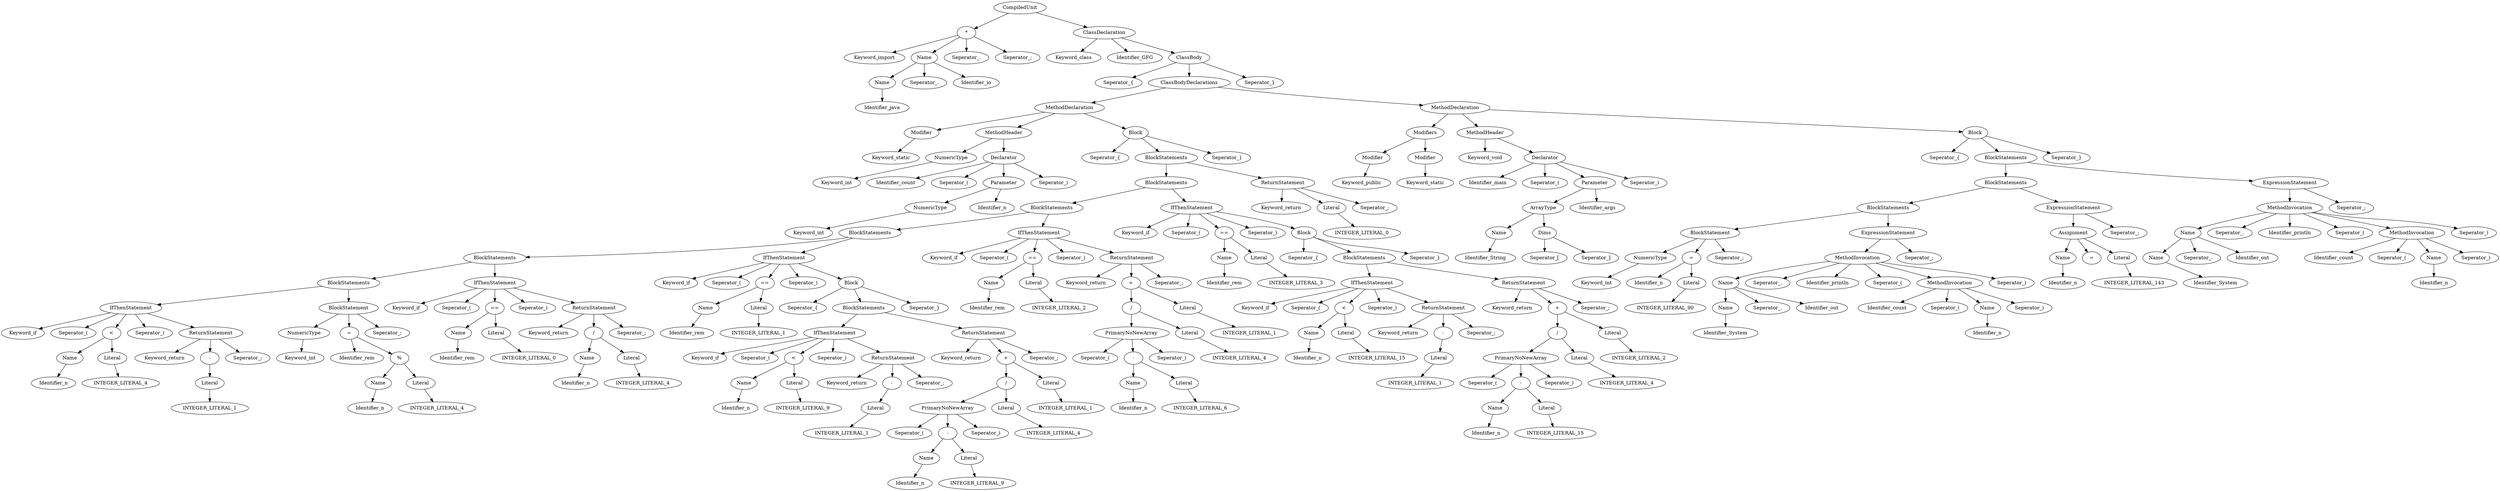 digraph G{
node[ordering=out]
n1a[label="Identifier_java"]
n1[label="Name"]
n1->n1a
n2b[label="Seperator_."]
n2c[label="Identifier_io"]
n2[label="Name"]
n2->n1
n2->n2b
n2->n2c
n3a[label="Keyword_import"]
n3c[label="Seperator_."]
n3e[label="Seperator_;"]
n3[label="*"]
n3->n3a
n3->n2
n3->n3c
n3->n3e
n4a[label="Keyword_static"]
n4[label="Modifier"]
n4->n4a
n5a[label="Keyword_int"]
n5[label="NumericType"]
n5->n5a
n6a[label="Keyword_int"]
n6[label="NumericType"]
n6->n6a
n7b[label="Identifier_n"]
n7[label="Parameter"]
n7->n6
n7->n7b
n8a[label="Identifier_count"]
n8b[label="Seperator_("]
n8d[label="Seperator_)"]
n8[label="Declarator"]
n8->n8a
n8->n8b
n8->n7
n8->n8d
n9[label="MethodHeader"]
n9->n5
n9->n8
n10a[label="Identifier_n"]
n10[label="Name"]
n10->n10a
n11a[label="INTEGER_LITERAL_4"]
n11[label="Literal"]
n11->n11a
n12[label="<"]
n12->n10
n12->n11
n13a[label="INTEGER_LITERAL_1"]
n13[label="Literal"]
n13->n13a
n14[label="-"]
n14->n13
n15a[label="Keyword_return"]
n15c[label="Seperator_;"]
n15[label="ReturnStatement"]
n15->n15a
n15->n14
n15->n15c
n16a[label="Keyword_if"]
n16b[label="Seperator_("]
n16d[label="Seperator_)"]
n16[label="IfThenStatement"]
n16->n16a
n16->n16b
n16->n12
n16->n16d
n16->n15
n17a[label="Keyword_int"]
n17[label="NumericType"]
n17->n17a
n18a[label="Identifier_n"]
n18[label="Name"]
n18->n18a
n19a[label="INTEGER_LITERAL_4"]
n19[label="Literal"]
n19->n19a
n20[label="%"]
n20->n18
n20->n19
n21a[label="Identifier_rem"]
n21[label="="]
n21->n21a
n21->n20
n22c[label="Seperator_;"]
n22[label="BlockStatement"]
n22->n17
n22->n21
n22->n22c
n23[label="BlockStatements"]
n23->n16
n23->n22
n24a[label="Identifier_rem"]
n24[label="Name"]
n24->n24a
n25a[label="INTEGER_LITERAL_0"]
n25[label="Literal"]
n25->n25a
n26[label="=="]
n26->n24
n26->n25
n27a[label="Identifier_n"]
n27[label="Name"]
n27->n27a
n28a[label="INTEGER_LITERAL_4"]
n28[label="Literal"]
n28->n28a
n29[label="/"]
n29->n27
n29->n28
n30a[label="Keyword_return"]
n30c[label="Seperator_;"]
n30[label="ReturnStatement"]
n30->n30a
n30->n29
n30->n30c
n31a[label="Keyword_if"]
n31b[label="Seperator_("]
n31d[label="Seperator_)"]
n31[label="IfThenStatement"]
n31->n31a
n31->n31b
n31->n26
n31->n31d
n31->n30
n32[label="BlockStatements"]
n32->n23
n32->n31
n33a[label="Identifier_rem"]
n33[label="Name"]
n33->n33a
n34a[label="INTEGER_LITERAL_1"]
n34[label="Literal"]
n34->n34a
n35[label="=="]
n35->n33
n35->n34
n36a[label="Identifier_n"]
n36[label="Name"]
n36->n36a
n37a[label="INTEGER_LITERAL_9"]
n37[label="Literal"]
n37->n37a
n38[label="<"]
n38->n36
n38->n37
n39a[label="INTEGER_LITERAL_1"]
n39[label="Literal"]
n39->n39a
n40[label="-"]
n40->n39
n41a[label="Keyword_return"]
n41c[label="Seperator_;"]
n41[label="ReturnStatement"]
n41->n41a
n41->n40
n41->n41c
n42a[label="Keyword_if"]
n42b[label="Seperator_("]
n42d[label="Seperator_)"]
n42[label="IfThenStatement"]
n42->n42a
n42->n42b
n42->n38
n42->n42d
n42->n41
n43a[label="Identifier_n"]
n43[label="Name"]
n43->n43a
n44a[label="INTEGER_LITERAL_9"]
n44[label="Literal"]
n44->n44a
n45[label="-"]
n45->n43
n45->n44
n46a[label="Seperator_("]
n46c[label="Seperator_)"]
n46[label="PrimaryNoNewArray"]
n46->n46a
n46->n45
n46->n46c
n47a[label="INTEGER_LITERAL_4"]
n47[label="Literal"]
n47->n47a
n48[label="/"]
n48->n46
n48->n47
n49a[label="INTEGER_LITERAL_1"]
n49[label="Literal"]
n49->n49a
n50[label="+"]
n50->n48
n50->n49
n51a[label="Keyword_return"]
n51c[label="Seperator_;"]
n51[label="ReturnStatement"]
n51->n51a
n51->n50
n51->n51c
n52[label="BlockStatements"]
n52->n42
n52->n51
n53a[label="Seperator_{"]
n53c[label="Seperator_}"]
n53[label="Block"]
n53->n53a
n53->n52
n53->n53c
n54a[label="Keyword_if"]
n54b[label="Seperator_("]
n54d[label="Seperator_)"]
n54[label="IfThenStatement"]
n54->n54a
n54->n54b
n54->n35
n54->n54d
n54->n53
n55[label="BlockStatements"]
n55->n32
n55->n54
n56a[label="Identifier_rem"]
n56[label="Name"]
n56->n56a
n57a[label="INTEGER_LITERAL_2"]
n57[label="Literal"]
n57->n57a
n58[label="=="]
n58->n56
n58->n57
n59a[label="Identifier_n"]
n59[label="Name"]
n59->n59a
n60a[label="INTEGER_LITERAL_6"]
n60[label="Literal"]
n60->n60a
n61[label="-"]
n61->n59
n61->n60
n62a[label="Seperator_("]
n62c[label="Seperator_)"]
n62[label="PrimaryNoNewArray"]
n62->n62a
n62->n61
n62->n62c
n63a[label="INTEGER_LITERAL_4"]
n63[label="Literal"]
n63->n63a
n64[label="/"]
n64->n62
n64->n63
n65a[label="INTEGER_LITERAL_1"]
n65[label="Literal"]
n65->n65a
n66[label="+"]
n66->n64
n66->n65
n67a[label="Keyword_return"]
n67c[label="Seperator_;"]
n67[label="ReturnStatement"]
n67->n67a
n67->n66
n67->n67c
n68a[label="Keyword_if"]
n68b[label="Seperator_("]
n68d[label="Seperator_)"]
n68[label="IfThenStatement"]
n68->n68a
n68->n68b
n68->n58
n68->n68d
n68->n67
n69[label="BlockStatements"]
n69->n55
n69->n68
n70a[label="Identifier_rem"]
n70[label="Name"]
n70->n70a
n71a[label="INTEGER_LITERAL_3"]
n71[label="Literal"]
n71->n71a
n72[label="=="]
n72->n70
n72->n71
n73a[label="Identifier_n"]
n73[label="Name"]
n73->n73a
n74a[label="INTEGER_LITERAL_15"]
n74[label="Literal"]
n74->n74a
n75[label="<"]
n75->n73
n75->n74
n76a[label="INTEGER_LITERAL_1"]
n76[label="Literal"]
n76->n76a
n77[label="-"]
n77->n76
n78a[label="Keyword_return"]
n78c[label="Seperator_;"]
n78[label="ReturnStatement"]
n78->n78a
n78->n77
n78->n78c
n79a[label="Keyword_if"]
n79b[label="Seperator_("]
n79d[label="Seperator_)"]
n79[label="IfThenStatement"]
n79->n79a
n79->n79b
n79->n75
n79->n79d
n79->n78
n80a[label="Identifier_n"]
n80[label="Name"]
n80->n80a
n81a[label="INTEGER_LITERAL_15"]
n81[label="Literal"]
n81->n81a
n82[label="-"]
n82->n80
n82->n81
n83a[label="Seperator_("]
n83c[label="Seperator_)"]
n83[label="PrimaryNoNewArray"]
n83->n83a
n83->n82
n83->n83c
n84a[label="INTEGER_LITERAL_4"]
n84[label="Literal"]
n84->n84a
n85[label="/"]
n85->n83
n85->n84
n86a[label="INTEGER_LITERAL_2"]
n86[label="Literal"]
n86->n86a
n87[label="+"]
n87->n85
n87->n86
n88a[label="Keyword_return"]
n88c[label="Seperator_;"]
n88[label="ReturnStatement"]
n88->n88a
n88->n87
n88->n88c
n89[label="BlockStatements"]
n89->n79
n89->n88
n90a[label="Seperator_{"]
n90c[label="Seperator_}"]
n90[label="Block"]
n90->n90a
n90->n89
n90->n90c
n91a[label="Keyword_if"]
n91b[label="Seperator_("]
n91d[label="Seperator_)"]
n91[label="IfThenStatement"]
n91->n91a
n91->n91b
n91->n72
n91->n91d
n91->n90
n92[label="BlockStatements"]
n92->n69
n92->n91
n93a[label="INTEGER_LITERAL_0"]
n93[label="Literal"]
n93->n93a
n94a[label="Keyword_return"]
n94c[label="Seperator_;"]
n94[label="ReturnStatement"]
n94->n94a
n94->n93
n94->n94c
n95[label="BlockStatements"]
n95->n92
n95->n94
n96a[label="Seperator_{"]
n96c[label="Seperator_}"]
n96[label="Block"]
n96->n96a
n96->n95
n96->n96c
n97[label="MethodDeclaration"]
n97->n4
n97->n9
n97->n96
n98a[label="Keyword_public"]
n98[label="Modifier"]
n98->n98a
n99a[label="Keyword_static"]
n99[label="Modifier"]
n99->n99a
n100[label="Modifiers"]
n100->n98
n100->n99
n101a[label="Identifier_String"]
n101[label="Name"]
n101->n101a
n102a[label="Seperator_["]
n102b[label="Seperator_]"]
n102[label="Dims"]
n102->n102a
n102->n102b
n103[label="ArrayType"]
n103->n101
n103->n102
n104b[label="Identifier_args"]
n104[label="Parameter"]
n104->n103
n104->n104b
n105a[label="Identifier_main"]
n105b[label="Seperator_("]
n105d[label="Seperator_)"]
n105[label="Declarator"]
n105->n105a
n105->n105b
n105->n104
n105->n105d
n106a[label="Keyword_void"]
n106[label="MethodHeader"]
n106->n106a
n106->n105
n107a[label="Keyword_int"]
n107[label="NumericType"]
n107->n107a
n108a[label="INTEGER_LITERAL_90"]
n108[label="Literal"]
n108->n108a
n109a[label="Identifier_n"]
n109[label="="]
n109->n109a
n109->n108
n110c[label="Seperator_;"]
n110[label="BlockStatement"]
n110->n107
n110->n109
n110->n110c
n111a[label="Identifier_System"]
n111[label="Name"]
n111->n111a
n112b[label="Seperator_."]
n112c[label="Identifier_out"]
n112[label="Name"]
n112->n111
n112->n112b
n112->n112c
n113a[label="Identifier_n"]
n113[label="Name"]
n113->n113a
n114a[label="Identifier_count"]
n114b[label="Seperator_("]
n114d[label="Seperator_)"]
n114[label="MethodInvocation"]
n114->n114a
n114->n114b
n114->n113
n114->n114d
n115b[label="Seperator_."]
n115c[label="Identifier_println"]
n115d[label="Seperator_("]
n115f[label="Seperator_)"]
n115[label="MethodInvocation"]
n115->n112
n115->n115b
n115->n115c
n115->n115d
n115->n114
n115->n115f
n116b[label="Seperator_;"]
n116[label="ExpressionStatement"]
n116->n115
n116->n116b
n117[label="BlockStatements"]
n117->n110
n117->n116
n118a[label="Identifier_n"]
n118[label="Name"]
n118->n118a
n119[label="="]
n120a[label="INTEGER_LITERAL_143"]
n120[label="Literal"]
n120->n120a
n121[label="Assignment"]
n121->n118
n121->n119
n121->n120
n122b[label="Seperator_;"]
n122[label="ExpressionStatement"]
n122->n121
n122->n122b
n123[label="BlockStatements"]
n123->n117
n123->n122
n124a[label="Identifier_System"]
n124[label="Name"]
n124->n124a
n125b[label="Seperator_."]
n125c[label="Identifier_out"]
n125[label="Name"]
n125->n124
n125->n125b
n125->n125c
n126a[label="Identifier_n"]
n126[label="Name"]
n126->n126a
n127a[label="Identifier_count"]
n127b[label="Seperator_("]
n127d[label="Seperator_)"]
n127[label="MethodInvocation"]
n127->n127a
n127->n127b
n127->n126
n127->n127d
n128b[label="Seperator_."]
n128c[label="Identifier_println"]
n128d[label="Seperator_("]
n128f[label="Seperator_)"]
n128[label="MethodInvocation"]
n128->n125
n128->n128b
n128->n128c
n128->n128d
n128->n127
n128->n128f
n129b[label="Seperator_;"]
n129[label="ExpressionStatement"]
n129->n128
n129->n129b
n130[label="BlockStatements"]
n130->n123
n130->n129
n131a[label="Seperator_{"]
n131c[label="Seperator_}"]
n131[label="Block"]
n131->n131a
n131->n130
n131->n131c
n132[label="MethodDeclaration"]
n132->n100
n132->n106
n132->n131
n133[label="ClassBodyDeclarations"]
n133->n97
n133->n132
n134a[label="Seperator_{"]
n134c[label="Seperator_}"]
n134[label="ClassBody"]
n134->n134a
n134->n133
n134->n134c
n135a[label="Keyword_class"]
n135b[label="Identifier_GFG"]
n135[label="ClassDeclaration"]
n135->n135a
n135->n135b
n135->n134
n136[label="CompiledUnit"]
n136->n3
n136->n135
}
